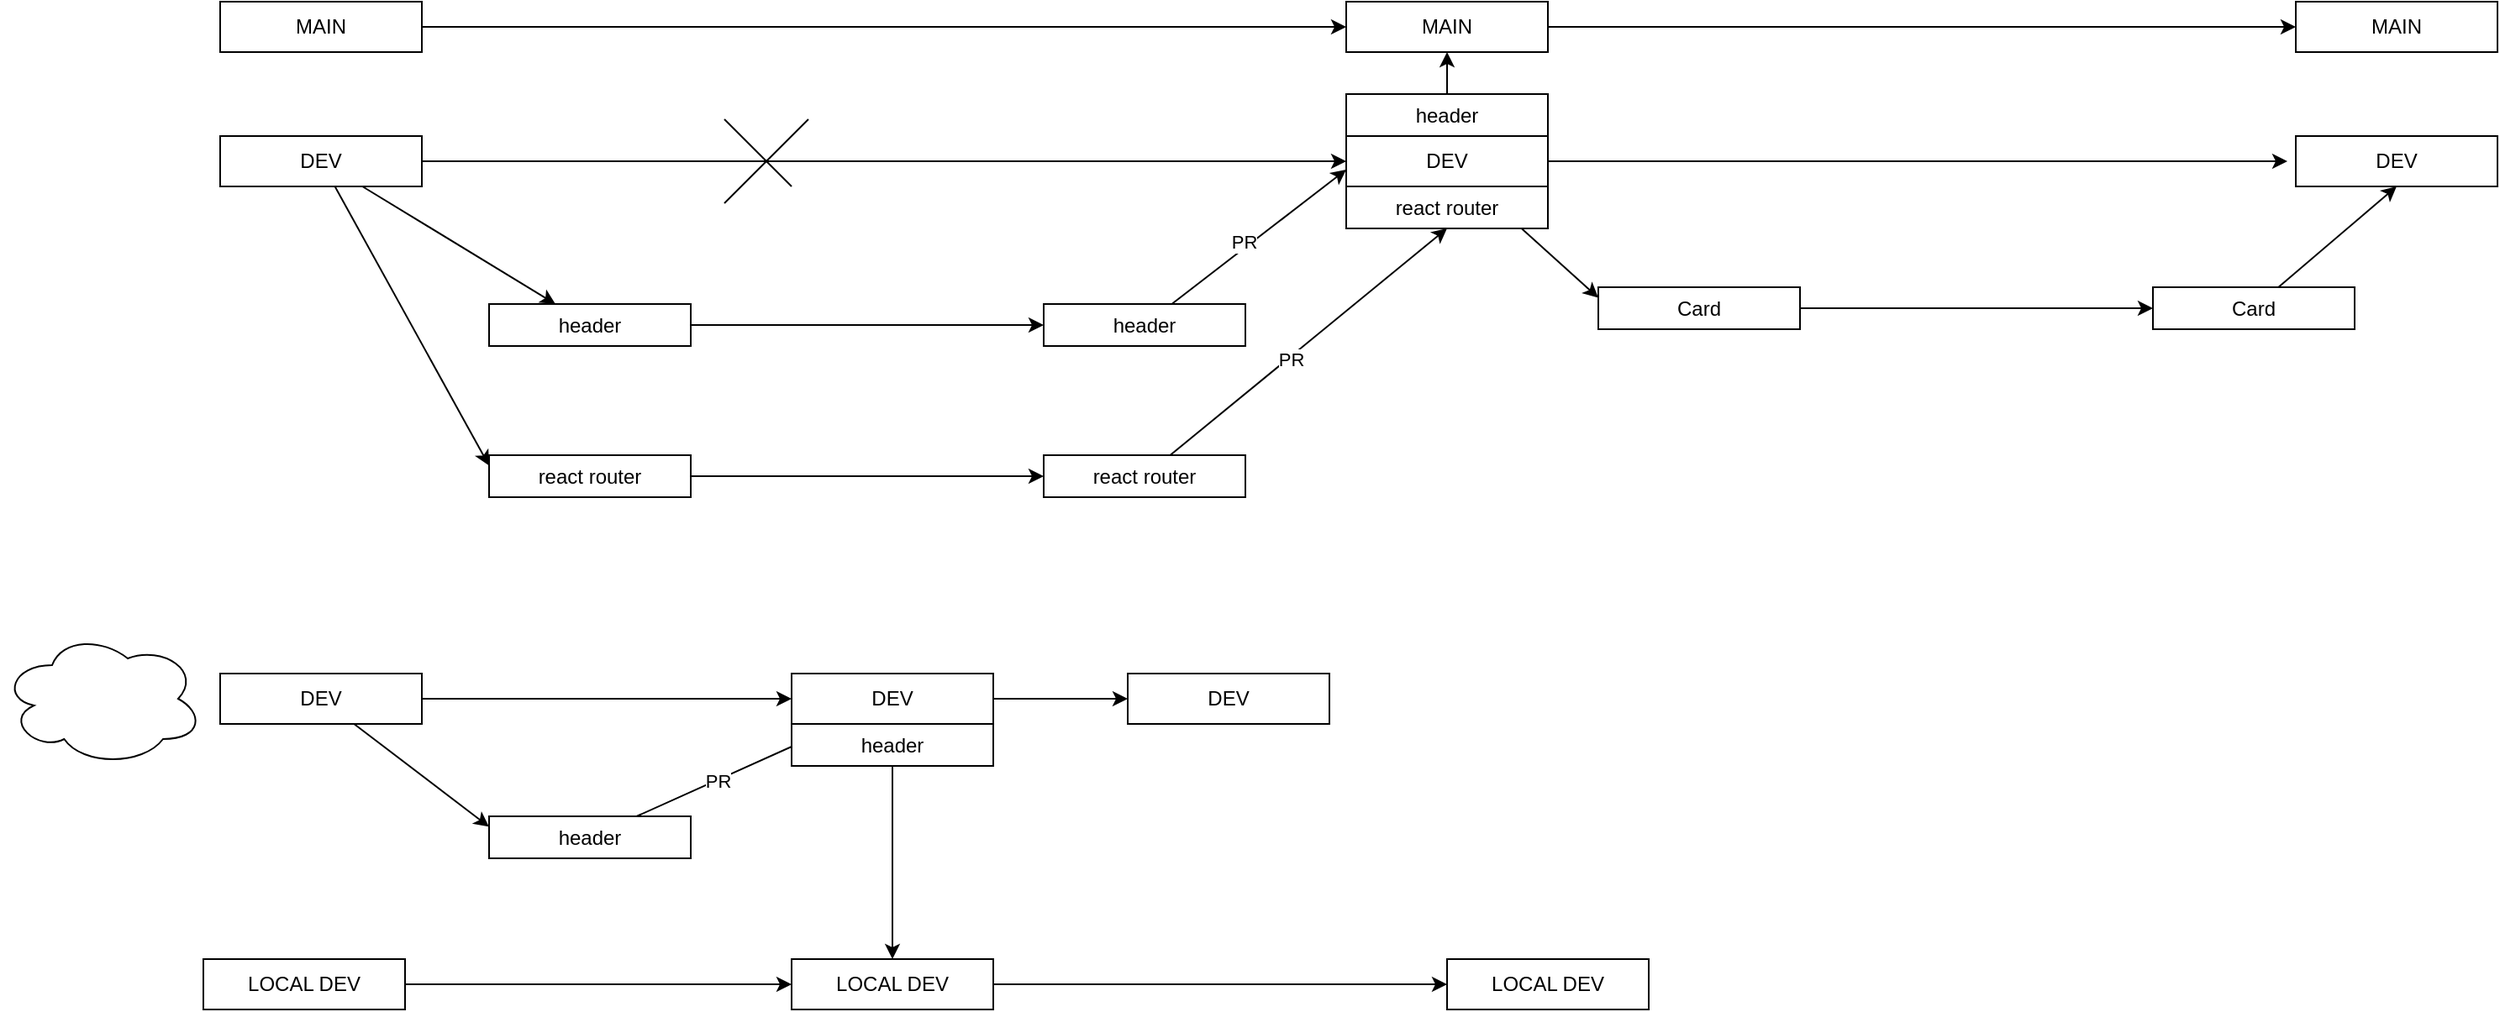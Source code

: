 <mxfile>
    <diagram id="LUtCFCoGnVUbeIpnBF60" name="Page-1">
        <mxGraphModel dx="1374" dy="535" grid="1" gridSize="10" guides="1" tooltips="1" connect="1" arrows="1" fold="1" page="1" pageScale="1" pageWidth="850" pageHeight="1100" math="0" shadow="0">
            <root>
                <mxCell id="0"/>
                <mxCell id="1" parent="0"/>
                <mxCell id="4" style="edgeStyle=none;html=1;" parent="1" source="2" edge="1">
                    <mxGeometry relative="1" as="geometry">
                        <mxPoint x="710" y="55" as="targetPoint"/>
                    </mxGeometry>
                </mxCell>
                <mxCell id="2" value="MAIN" style="rounded=0;whiteSpace=wrap;html=1;" parent="1" vertex="1">
                    <mxGeometry x="40" y="40" width="120" height="30" as="geometry"/>
                </mxCell>
                <mxCell id="8" style="edgeStyle=none;html=1;" parent="1" source="3" target="7" edge="1">
                    <mxGeometry relative="1" as="geometry"/>
                </mxCell>
                <mxCell id="18" style="edgeStyle=none;html=1;entryX=0;entryY=0.25;entryDx=0;entryDy=0;" parent="1" source="3" target="16" edge="1">
                    <mxGeometry relative="1" as="geometry"/>
                </mxCell>
                <mxCell id="29" style="edgeStyle=none;html=1;entryX=0;entryY=0.5;entryDx=0;entryDy=0;" parent="1" source="3" target="12" edge="1">
                    <mxGeometry relative="1" as="geometry"/>
                </mxCell>
                <mxCell id="3" value="DEV" style="rounded=0;whiteSpace=wrap;html=1;" parent="1" vertex="1">
                    <mxGeometry x="40" y="120" width="120" height="30" as="geometry"/>
                </mxCell>
                <mxCell id="9" style="edgeStyle=none;html=1;" parent="1" source="7" edge="1">
                    <mxGeometry relative="1" as="geometry">
                        <mxPoint x="530" y="232.5" as="targetPoint"/>
                    </mxGeometry>
                </mxCell>
                <mxCell id="7" value="header" style="rounded=0;whiteSpace=wrap;html=1;" parent="1" vertex="1">
                    <mxGeometry x="200" y="220" width="120" height="25" as="geometry"/>
                </mxCell>
                <mxCell id="11" style="edgeStyle=none;html=1;" parent="1" source="10" edge="1">
                    <mxGeometry relative="1" as="geometry">
                        <mxPoint x="710" y="140" as="targetPoint"/>
                    </mxGeometry>
                </mxCell>
                <mxCell id="30" value="PR" style="edgeLabel;html=1;align=center;verticalAlign=middle;resizable=0;points=[];" parent="11" vertex="1" connectable="0">
                    <mxGeometry x="-0.153" y="4" relative="1" as="geometry">
                        <mxPoint x="1" as="offset"/>
                    </mxGeometry>
                </mxCell>
                <mxCell id="10" value="header" style="rounded=0;whiteSpace=wrap;html=1;" parent="1" vertex="1">
                    <mxGeometry x="530" y="220" width="120" height="25" as="geometry"/>
                </mxCell>
                <mxCell id="13" style="edgeStyle=none;html=1;entryX=0.5;entryY=1;entryDx=0;entryDy=0;" parent="1" source="12" target="14" edge="1">
                    <mxGeometry relative="1" as="geometry">
                        <mxPoint x="760" y="50" as="targetPoint"/>
                    </mxGeometry>
                </mxCell>
                <mxCell id="23" style="edgeStyle=none;html=1;entryX=0;entryY=0.25;entryDx=0;entryDy=0;" parent="1" source="12" target="21" edge="1">
                    <mxGeometry relative="1" as="geometry"/>
                </mxCell>
                <mxCell id="25" style="edgeStyle=none;html=1;" parent="1" source="12" edge="1">
                    <mxGeometry relative="1" as="geometry">
                        <mxPoint x="1270" y="135" as="targetPoint"/>
                    </mxGeometry>
                </mxCell>
                <mxCell id="12" value="DEV" style="rounded=0;whiteSpace=wrap;html=1;" parent="1" vertex="1">
                    <mxGeometry x="710" y="120" width="120" height="30" as="geometry"/>
                </mxCell>
                <mxCell id="28" style="edgeStyle=none;html=1;" parent="1" source="14" target="27" edge="1">
                    <mxGeometry relative="1" as="geometry"/>
                </mxCell>
                <mxCell id="14" value="MAIN" style="rounded=0;whiteSpace=wrap;html=1;" parent="1" vertex="1">
                    <mxGeometry x="710" y="40" width="120" height="30" as="geometry"/>
                </mxCell>
                <mxCell id="15" style="edgeStyle=none;html=1;" parent="1" source="16" edge="1">
                    <mxGeometry relative="1" as="geometry">
                        <mxPoint x="530" y="322.5" as="targetPoint"/>
                    </mxGeometry>
                </mxCell>
                <mxCell id="16" value="react router" style="rounded=0;whiteSpace=wrap;html=1;" parent="1" vertex="1">
                    <mxGeometry x="200" y="310" width="120" height="25" as="geometry"/>
                </mxCell>
                <mxCell id="19" style="edgeStyle=none;html=1;entryX=0.5;entryY=1;entryDx=0;entryDy=0;" parent="1" source="17" target="36" edge="1">
                    <mxGeometry relative="1" as="geometry"/>
                </mxCell>
                <mxCell id="35" value="PR" style="edgeLabel;html=1;align=center;verticalAlign=middle;resizable=0;points=[];" parent="19" vertex="1" connectable="0">
                    <mxGeometry x="-0.139" y="-1" relative="1" as="geometry">
                        <mxPoint as="offset"/>
                    </mxGeometry>
                </mxCell>
                <mxCell id="17" value="react router" style="rounded=0;whiteSpace=wrap;html=1;" parent="1" vertex="1">
                    <mxGeometry x="530" y="310" width="120" height="25" as="geometry"/>
                </mxCell>
                <mxCell id="20" style="edgeStyle=none;html=1;" parent="1" source="21" edge="1">
                    <mxGeometry relative="1" as="geometry">
                        <mxPoint x="1190" y="222.5" as="targetPoint"/>
                    </mxGeometry>
                </mxCell>
                <mxCell id="21" value="Card" style="rounded=0;whiteSpace=wrap;html=1;" parent="1" vertex="1">
                    <mxGeometry x="860" y="210" width="120" height="25" as="geometry"/>
                </mxCell>
                <mxCell id="24" style="edgeStyle=none;html=1;entryX=0.5;entryY=1;entryDx=0;entryDy=0;" parent="1" source="22" target="26" edge="1">
                    <mxGeometry relative="1" as="geometry">
                        <mxPoint x="1350" y="130" as="targetPoint"/>
                    </mxGeometry>
                </mxCell>
                <mxCell id="22" value="Card" style="rounded=0;whiteSpace=wrap;html=1;" parent="1" vertex="1">
                    <mxGeometry x="1190" y="210" width="120" height="25" as="geometry"/>
                </mxCell>
                <mxCell id="26" value="DEV" style="rounded=0;whiteSpace=wrap;html=1;" parent="1" vertex="1">
                    <mxGeometry x="1275" y="120" width="120" height="30" as="geometry"/>
                </mxCell>
                <mxCell id="27" value="MAIN" style="rounded=0;whiteSpace=wrap;html=1;" parent="1" vertex="1">
                    <mxGeometry x="1275" y="40" width="120" height="30" as="geometry"/>
                </mxCell>
                <mxCell id="31" value="" style="endArrow=none;html=1;" parent="1" edge="1">
                    <mxGeometry width="50" height="50" relative="1" as="geometry">
                        <mxPoint x="340" y="160" as="sourcePoint"/>
                        <mxPoint x="390" y="110" as="targetPoint"/>
                    </mxGeometry>
                </mxCell>
                <mxCell id="32" value="" style="endArrow=none;html=1;" parent="1" edge="1">
                    <mxGeometry width="50" height="50" relative="1" as="geometry">
                        <mxPoint x="380" y="150" as="sourcePoint"/>
                        <mxPoint x="340" y="110" as="targetPoint"/>
                    </mxGeometry>
                </mxCell>
                <mxCell id="34" value="header" style="rounded=0;whiteSpace=wrap;html=1;" parent="1" vertex="1">
                    <mxGeometry x="710" y="95" width="120" height="25" as="geometry"/>
                </mxCell>
                <mxCell id="36" value="react router" style="rounded=0;whiteSpace=wrap;html=1;" parent="1" vertex="1">
                    <mxGeometry x="710" y="150" width="120" height="25" as="geometry"/>
                </mxCell>
                <mxCell id="40" style="edgeStyle=none;html=1;" edge="1" parent="1" source="37" target="39">
                    <mxGeometry relative="1" as="geometry"/>
                </mxCell>
                <mxCell id="43" style="edgeStyle=none;html=1;entryX=0;entryY=0.25;entryDx=0;entryDy=0;" edge="1" parent="1" source="37" target="38">
                    <mxGeometry relative="1" as="geometry"/>
                </mxCell>
                <mxCell id="37" value="DEV" style="rounded=0;whiteSpace=wrap;html=1;" vertex="1" parent="1">
                    <mxGeometry x="40" y="440" width="120" height="30" as="geometry"/>
                </mxCell>
                <mxCell id="44" style="edgeStyle=none;html=1;entryX=0.25;entryY=1;entryDx=0;entryDy=0;" edge="1" parent="1" source="38" target="39">
                    <mxGeometry relative="1" as="geometry"/>
                </mxCell>
                <mxCell id="45" value="PR" style="edgeLabel;html=1;align=center;verticalAlign=middle;resizable=0;points=[];" vertex="1" connectable="0" parent="44">
                    <mxGeometry x="-0.211" relative="1" as="geometry">
                        <mxPoint as="offset"/>
                    </mxGeometry>
                </mxCell>
                <mxCell id="38" value="header" style="rounded=0;whiteSpace=wrap;html=1;" vertex="1" parent="1">
                    <mxGeometry x="200" y="525" width="120" height="25" as="geometry"/>
                </mxCell>
                <mxCell id="42" style="edgeStyle=none;html=1;" edge="1" parent="1" source="39" target="41">
                    <mxGeometry relative="1" as="geometry"/>
                </mxCell>
                <mxCell id="51" style="edgeStyle=none;html=1;entryX=0.5;entryY=0;entryDx=0;entryDy=0;" edge="1" parent="1" source="39" target="50">
                    <mxGeometry relative="1" as="geometry"/>
                </mxCell>
                <mxCell id="39" value="DEV" style="rounded=0;whiteSpace=wrap;html=1;" vertex="1" parent="1">
                    <mxGeometry x="380" y="440" width="120" height="30" as="geometry"/>
                </mxCell>
                <mxCell id="41" value="DEV" style="rounded=0;whiteSpace=wrap;html=1;" vertex="1" parent="1">
                    <mxGeometry x="580" y="440" width="120" height="30" as="geometry"/>
                </mxCell>
                <mxCell id="46" value="header" style="rounded=0;whiteSpace=wrap;html=1;" vertex="1" parent="1">
                    <mxGeometry x="380" y="470" width="120" height="25" as="geometry"/>
                </mxCell>
                <mxCell id="47" value="" style="ellipse;shape=cloud;whiteSpace=wrap;html=1;" vertex="1" parent="1">
                    <mxGeometry x="-90" y="415" width="120" height="80" as="geometry"/>
                </mxCell>
                <mxCell id="49" style="edgeStyle=none;html=1;" edge="1" parent="1" source="48">
                    <mxGeometry relative="1" as="geometry">
                        <mxPoint x="380" y="625" as="targetPoint"/>
                    </mxGeometry>
                </mxCell>
                <mxCell id="48" value="LOCAL DEV" style="rounded=0;whiteSpace=wrap;html=1;" vertex="1" parent="1">
                    <mxGeometry x="30" y="610" width="120" height="30" as="geometry"/>
                </mxCell>
                <mxCell id="53" style="edgeStyle=none;html=1;" edge="1" parent="1" source="50" target="52">
                    <mxGeometry relative="1" as="geometry"/>
                </mxCell>
                <mxCell id="50" value="LOCAL DEV" style="rounded=0;whiteSpace=wrap;html=1;" vertex="1" parent="1">
                    <mxGeometry x="380" y="610" width="120" height="30" as="geometry"/>
                </mxCell>
                <mxCell id="52" value="LOCAL DEV" style="rounded=0;whiteSpace=wrap;html=1;" vertex="1" parent="1">
                    <mxGeometry x="770" y="610" width="120" height="30" as="geometry"/>
                </mxCell>
            </root>
        </mxGraphModel>
    </diagram>
</mxfile>